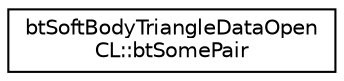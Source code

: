 digraph "Graphical Class Hierarchy"
{
  edge [fontname="Helvetica",fontsize="10",labelfontname="Helvetica",labelfontsize="10"];
  node [fontname="Helvetica",fontsize="10",shape=record];
  rankdir="LR";
  Node1 [label="btSoftBodyTriangleDataOpen\lCL::btSomePair",height=0.2,width=0.4,color="black", fillcolor="white", style="filled",URL="$structbt_soft_body_triangle_data_open_c_l_1_1bt_some_pair.html"];
}
